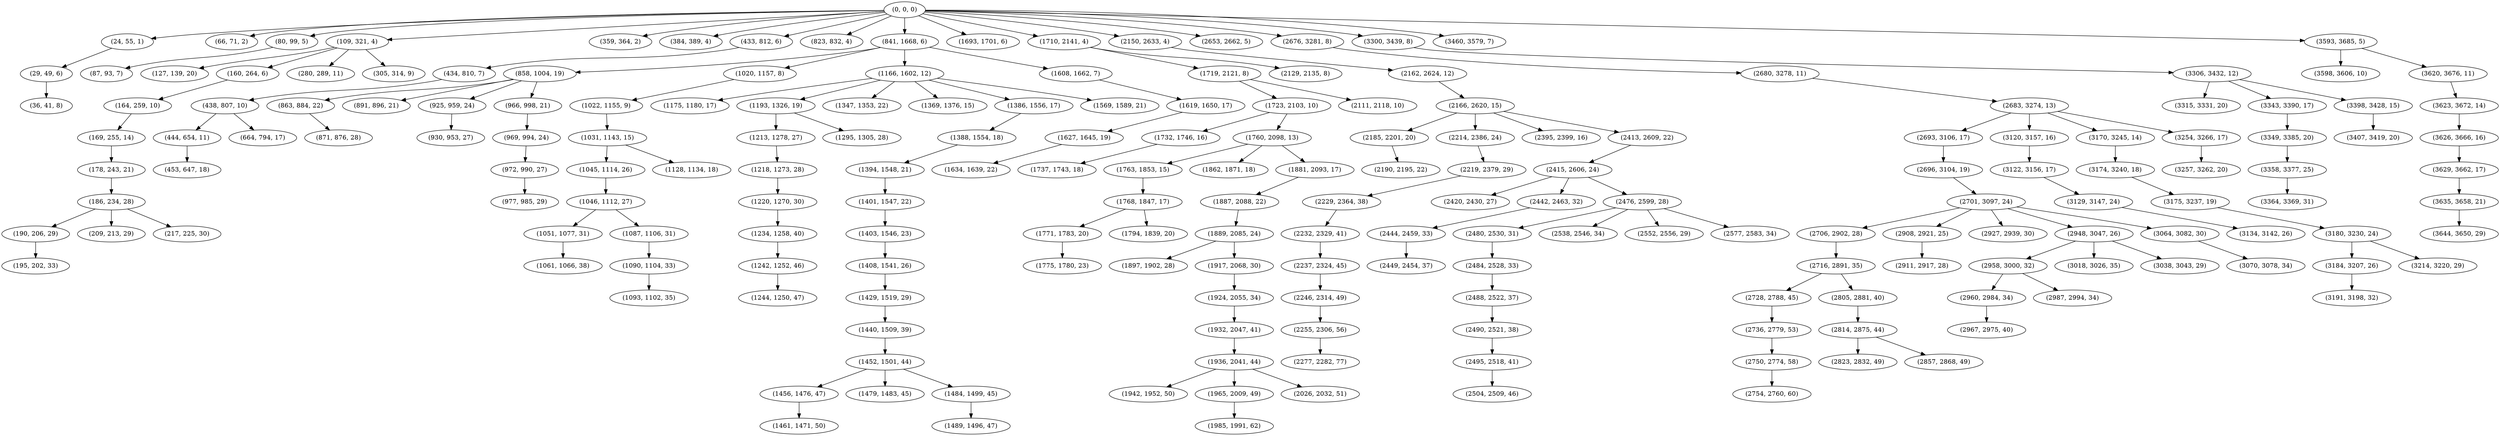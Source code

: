 digraph tree {
    "(0, 0, 0)";
    "(24, 55, 1)";
    "(29, 49, 6)";
    "(36, 41, 8)";
    "(66, 71, 2)";
    "(80, 99, 5)";
    "(87, 93, 7)";
    "(109, 321, 4)";
    "(127, 139, 20)";
    "(160, 264, 6)";
    "(164, 259, 10)";
    "(169, 255, 14)";
    "(178, 243, 21)";
    "(186, 234, 28)";
    "(190, 206, 29)";
    "(195, 202, 33)";
    "(209, 213, 29)";
    "(217, 225, 30)";
    "(280, 289, 11)";
    "(305, 314, 9)";
    "(359, 364, 2)";
    "(384, 389, 4)";
    "(433, 812, 6)";
    "(434, 810, 7)";
    "(438, 807, 10)";
    "(444, 654, 11)";
    "(453, 647, 18)";
    "(664, 794, 17)";
    "(823, 832, 4)";
    "(841, 1668, 6)";
    "(858, 1004, 19)";
    "(863, 884, 22)";
    "(871, 876, 28)";
    "(891, 896, 21)";
    "(925, 959, 24)";
    "(930, 953, 27)";
    "(966, 998, 21)";
    "(969, 994, 24)";
    "(972, 990, 27)";
    "(977, 985, 29)";
    "(1020, 1157, 8)";
    "(1022, 1155, 9)";
    "(1031, 1143, 15)";
    "(1045, 1114, 26)";
    "(1046, 1112, 27)";
    "(1051, 1077, 31)";
    "(1061, 1066, 38)";
    "(1087, 1106, 31)";
    "(1090, 1104, 33)";
    "(1093, 1102, 35)";
    "(1128, 1134, 18)";
    "(1166, 1602, 12)";
    "(1175, 1180, 17)";
    "(1193, 1326, 19)";
    "(1213, 1278, 27)";
    "(1218, 1273, 28)";
    "(1220, 1270, 30)";
    "(1234, 1258, 40)";
    "(1242, 1252, 46)";
    "(1244, 1250, 47)";
    "(1295, 1305, 28)";
    "(1347, 1353, 22)";
    "(1369, 1376, 15)";
    "(1386, 1556, 17)";
    "(1388, 1554, 18)";
    "(1394, 1548, 21)";
    "(1401, 1547, 22)";
    "(1403, 1546, 23)";
    "(1408, 1541, 26)";
    "(1429, 1519, 29)";
    "(1440, 1509, 39)";
    "(1452, 1501, 44)";
    "(1456, 1476, 47)";
    "(1461, 1471, 50)";
    "(1479, 1483, 45)";
    "(1484, 1499, 45)";
    "(1489, 1496, 47)";
    "(1569, 1589, 21)";
    "(1608, 1662, 7)";
    "(1619, 1650, 17)";
    "(1627, 1645, 19)";
    "(1634, 1639, 22)";
    "(1693, 1701, 6)";
    "(1710, 2141, 4)";
    "(1719, 2121, 8)";
    "(1723, 2103, 10)";
    "(1732, 1746, 16)";
    "(1737, 1743, 18)";
    "(1760, 2098, 13)";
    "(1763, 1853, 15)";
    "(1768, 1847, 17)";
    "(1771, 1783, 20)";
    "(1775, 1780, 23)";
    "(1794, 1839, 20)";
    "(1862, 1871, 18)";
    "(1881, 2093, 17)";
    "(1887, 2088, 22)";
    "(1889, 2085, 24)";
    "(1897, 1902, 28)";
    "(1917, 2068, 30)";
    "(1924, 2055, 34)";
    "(1932, 2047, 41)";
    "(1936, 2041, 44)";
    "(1942, 1952, 50)";
    "(1965, 2009, 49)";
    "(1985, 1991, 62)";
    "(2026, 2032, 51)";
    "(2111, 2118, 10)";
    "(2129, 2135, 8)";
    "(2150, 2633, 4)";
    "(2162, 2624, 12)";
    "(2166, 2620, 15)";
    "(2185, 2201, 20)";
    "(2190, 2195, 22)";
    "(2214, 2386, 24)";
    "(2219, 2379, 29)";
    "(2229, 2364, 38)";
    "(2232, 2329, 41)";
    "(2237, 2324, 45)";
    "(2246, 2314, 49)";
    "(2255, 2306, 56)";
    "(2277, 2282, 77)";
    "(2395, 2399, 16)";
    "(2413, 2609, 22)";
    "(2415, 2606, 24)";
    "(2420, 2430, 27)";
    "(2442, 2463, 32)";
    "(2444, 2459, 33)";
    "(2449, 2454, 37)";
    "(2476, 2599, 28)";
    "(2480, 2530, 31)";
    "(2484, 2528, 33)";
    "(2488, 2522, 37)";
    "(2490, 2521, 38)";
    "(2495, 2518, 41)";
    "(2504, 2509, 46)";
    "(2538, 2546, 34)";
    "(2552, 2556, 29)";
    "(2577, 2583, 34)";
    "(2653, 2662, 5)";
    "(2676, 3281, 8)";
    "(2680, 3278, 11)";
    "(2683, 3274, 13)";
    "(2693, 3106, 17)";
    "(2696, 3104, 19)";
    "(2701, 3097, 24)";
    "(2706, 2902, 28)";
    "(2716, 2891, 35)";
    "(2728, 2788, 45)";
    "(2736, 2779, 53)";
    "(2750, 2774, 58)";
    "(2754, 2760, 60)";
    "(2805, 2881, 40)";
    "(2814, 2875, 44)";
    "(2823, 2832, 49)";
    "(2857, 2868, 49)";
    "(2908, 2921, 25)";
    "(2911, 2917, 28)";
    "(2927, 2939, 30)";
    "(2948, 3047, 26)";
    "(2958, 3000, 32)";
    "(2960, 2984, 34)";
    "(2967, 2975, 40)";
    "(2987, 2994, 34)";
    "(3018, 3026, 35)";
    "(3038, 3043, 29)";
    "(3064, 3082, 30)";
    "(3070, 3078, 34)";
    "(3120, 3157, 16)";
    "(3122, 3156, 17)";
    "(3129, 3147, 24)";
    "(3134, 3142, 26)";
    "(3170, 3245, 14)";
    "(3174, 3240, 18)";
    "(3175, 3237, 19)";
    "(3180, 3230, 24)";
    "(3184, 3207, 26)";
    "(3191, 3198, 32)";
    "(3214, 3220, 29)";
    "(3254, 3266, 17)";
    "(3257, 3262, 20)";
    "(3300, 3439, 8)";
    "(3306, 3432, 12)";
    "(3315, 3331, 20)";
    "(3343, 3390, 17)";
    "(3349, 3385, 20)";
    "(3358, 3377, 25)";
    "(3364, 3369, 31)";
    "(3398, 3428, 15)";
    "(3407, 3419, 20)";
    "(3460, 3579, 7)";
    "(3593, 3685, 5)";
    "(3598, 3606, 10)";
    "(3620, 3676, 11)";
    "(3623, 3672, 14)";
    "(3626, 3666, 16)";
    "(3629, 3662, 17)";
    "(3635, 3658, 21)";
    "(3644, 3650, 29)";
    "(0, 0, 0)" -> "(24, 55, 1)";
    "(0, 0, 0)" -> "(66, 71, 2)";
    "(0, 0, 0)" -> "(80, 99, 5)";
    "(0, 0, 0)" -> "(109, 321, 4)";
    "(0, 0, 0)" -> "(359, 364, 2)";
    "(0, 0, 0)" -> "(384, 389, 4)";
    "(0, 0, 0)" -> "(433, 812, 6)";
    "(0, 0, 0)" -> "(823, 832, 4)";
    "(0, 0, 0)" -> "(841, 1668, 6)";
    "(0, 0, 0)" -> "(1693, 1701, 6)";
    "(0, 0, 0)" -> "(1710, 2141, 4)";
    "(0, 0, 0)" -> "(2150, 2633, 4)";
    "(0, 0, 0)" -> "(2653, 2662, 5)";
    "(0, 0, 0)" -> "(2676, 3281, 8)";
    "(0, 0, 0)" -> "(3300, 3439, 8)";
    "(0, 0, 0)" -> "(3460, 3579, 7)";
    "(0, 0, 0)" -> "(3593, 3685, 5)";
    "(24, 55, 1)" -> "(29, 49, 6)";
    "(29, 49, 6)" -> "(36, 41, 8)";
    "(80, 99, 5)" -> "(87, 93, 7)";
    "(109, 321, 4)" -> "(127, 139, 20)";
    "(109, 321, 4)" -> "(160, 264, 6)";
    "(109, 321, 4)" -> "(280, 289, 11)";
    "(109, 321, 4)" -> "(305, 314, 9)";
    "(160, 264, 6)" -> "(164, 259, 10)";
    "(164, 259, 10)" -> "(169, 255, 14)";
    "(169, 255, 14)" -> "(178, 243, 21)";
    "(178, 243, 21)" -> "(186, 234, 28)";
    "(186, 234, 28)" -> "(190, 206, 29)";
    "(186, 234, 28)" -> "(209, 213, 29)";
    "(186, 234, 28)" -> "(217, 225, 30)";
    "(190, 206, 29)" -> "(195, 202, 33)";
    "(433, 812, 6)" -> "(434, 810, 7)";
    "(434, 810, 7)" -> "(438, 807, 10)";
    "(438, 807, 10)" -> "(444, 654, 11)";
    "(438, 807, 10)" -> "(664, 794, 17)";
    "(444, 654, 11)" -> "(453, 647, 18)";
    "(841, 1668, 6)" -> "(858, 1004, 19)";
    "(841, 1668, 6)" -> "(1020, 1157, 8)";
    "(841, 1668, 6)" -> "(1166, 1602, 12)";
    "(841, 1668, 6)" -> "(1608, 1662, 7)";
    "(858, 1004, 19)" -> "(863, 884, 22)";
    "(858, 1004, 19)" -> "(891, 896, 21)";
    "(858, 1004, 19)" -> "(925, 959, 24)";
    "(858, 1004, 19)" -> "(966, 998, 21)";
    "(863, 884, 22)" -> "(871, 876, 28)";
    "(925, 959, 24)" -> "(930, 953, 27)";
    "(966, 998, 21)" -> "(969, 994, 24)";
    "(969, 994, 24)" -> "(972, 990, 27)";
    "(972, 990, 27)" -> "(977, 985, 29)";
    "(1020, 1157, 8)" -> "(1022, 1155, 9)";
    "(1022, 1155, 9)" -> "(1031, 1143, 15)";
    "(1031, 1143, 15)" -> "(1045, 1114, 26)";
    "(1031, 1143, 15)" -> "(1128, 1134, 18)";
    "(1045, 1114, 26)" -> "(1046, 1112, 27)";
    "(1046, 1112, 27)" -> "(1051, 1077, 31)";
    "(1046, 1112, 27)" -> "(1087, 1106, 31)";
    "(1051, 1077, 31)" -> "(1061, 1066, 38)";
    "(1087, 1106, 31)" -> "(1090, 1104, 33)";
    "(1090, 1104, 33)" -> "(1093, 1102, 35)";
    "(1166, 1602, 12)" -> "(1175, 1180, 17)";
    "(1166, 1602, 12)" -> "(1193, 1326, 19)";
    "(1166, 1602, 12)" -> "(1347, 1353, 22)";
    "(1166, 1602, 12)" -> "(1369, 1376, 15)";
    "(1166, 1602, 12)" -> "(1386, 1556, 17)";
    "(1166, 1602, 12)" -> "(1569, 1589, 21)";
    "(1193, 1326, 19)" -> "(1213, 1278, 27)";
    "(1193, 1326, 19)" -> "(1295, 1305, 28)";
    "(1213, 1278, 27)" -> "(1218, 1273, 28)";
    "(1218, 1273, 28)" -> "(1220, 1270, 30)";
    "(1220, 1270, 30)" -> "(1234, 1258, 40)";
    "(1234, 1258, 40)" -> "(1242, 1252, 46)";
    "(1242, 1252, 46)" -> "(1244, 1250, 47)";
    "(1386, 1556, 17)" -> "(1388, 1554, 18)";
    "(1388, 1554, 18)" -> "(1394, 1548, 21)";
    "(1394, 1548, 21)" -> "(1401, 1547, 22)";
    "(1401, 1547, 22)" -> "(1403, 1546, 23)";
    "(1403, 1546, 23)" -> "(1408, 1541, 26)";
    "(1408, 1541, 26)" -> "(1429, 1519, 29)";
    "(1429, 1519, 29)" -> "(1440, 1509, 39)";
    "(1440, 1509, 39)" -> "(1452, 1501, 44)";
    "(1452, 1501, 44)" -> "(1456, 1476, 47)";
    "(1452, 1501, 44)" -> "(1479, 1483, 45)";
    "(1452, 1501, 44)" -> "(1484, 1499, 45)";
    "(1456, 1476, 47)" -> "(1461, 1471, 50)";
    "(1484, 1499, 45)" -> "(1489, 1496, 47)";
    "(1608, 1662, 7)" -> "(1619, 1650, 17)";
    "(1619, 1650, 17)" -> "(1627, 1645, 19)";
    "(1627, 1645, 19)" -> "(1634, 1639, 22)";
    "(1710, 2141, 4)" -> "(1719, 2121, 8)";
    "(1710, 2141, 4)" -> "(2129, 2135, 8)";
    "(1719, 2121, 8)" -> "(1723, 2103, 10)";
    "(1719, 2121, 8)" -> "(2111, 2118, 10)";
    "(1723, 2103, 10)" -> "(1732, 1746, 16)";
    "(1723, 2103, 10)" -> "(1760, 2098, 13)";
    "(1732, 1746, 16)" -> "(1737, 1743, 18)";
    "(1760, 2098, 13)" -> "(1763, 1853, 15)";
    "(1760, 2098, 13)" -> "(1862, 1871, 18)";
    "(1760, 2098, 13)" -> "(1881, 2093, 17)";
    "(1763, 1853, 15)" -> "(1768, 1847, 17)";
    "(1768, 1847, 17)" -> "(1771, 1783, 20)";
    "(1768, 1847, 17)" -> "(1794, 1839, 20)";
    "(1771, 1783, 20)" -> "(1775, 1780, 23)";
    "(1881, 2093, 17)" -> "(1887, 2088, 22)";
    "(1887, 2088, 22)" -> "(1889, 2085, 24)";
    "(1889, 2085, 24)" -> "(1897, 1902, 28)";
    "(1889, 2085, 24)" -> "(1917, 2068, 30)";
    "(1917, 2068, 30)" -> "(1924, 2055, 34)";
    "(1924, 2055, 34)" -> "(1932, 2047, 41)";
    "(1932, 2047, 41)" -> "(1936, 2041, 44)";
    "(1936, 2041, 44)" -> "(1942, 1952, 50)";
    "(1936, 2041, 44)" -> "(1965, 2009, 49)";
    "(1936, 2041, 44)" -> "(2026, 2032, 51)";
    "(1965, 2009, 49)" -> "(1985, 1991, 62)";
    "(2150, 2633, 4)" -> "(2162, 2624, 12)";
    "(2162, 2624, 12)" -> "(2166, 2620, 15)";
    "(2166, 2620, 15)" -> "(2185, 2201, 20)";
    "(2166, 2620, 15)" -> "(2214, 2386, 24)";
    "(2166, 2620, 15)" -> "(2395, 2399, 16)";
    "(2166, 2620, 15)" -> "(2413, 2609, 22)";
    "(2185, 2201, 20)" -> "(2190, 2195, 22)";
    "(2214, 2386, 24)" -> "(2219, 2379, 29)";
    "(2219, 2379, 29)" -> "(2229, 2364, 38)";
    "(2229, 2364, 38)" -> "(2232, 2329, 41)";
    "(2232, 2329, 41)" -> "(2237, 2324, 45)";
    "(2237, 2324, 45)" -> "(2246, 2314, 49)";
    "(2246, 2314, 49)" -> "(2255, 2306, 56)";
    "(2255, 2306, 56)" -> "(2277, 2282, 77)";
    "(2413, 2609, 22)" -> "(2415, 2606, 24)";
    "(2415, 2606, 24)" -> "(2420, 2430, 27)";
    "(2415, 2606, 24)" -> "(2442, 2463, 32)";
    "(2415, 2606, 24)" -> "(2476, 2599, 28)";
    "(2442, 2463, 32)" -> "(2444, 2459, 33)";
    "(2444, 2459, 33)" -> "(2449, 2454, 37)";
    "(2476, 2599, 28)" -> "(2480, 2530, 31)";
    "(2476, 2599, 28)" -> "(2538, 2546, 34)";
    "(2476, 2599, 28)" -> "(2552, 2556, 29)";
    "(2476, 2599, 28)" -> "(2577, 2583, 34)";
    "(2480, 2530, 31)" -> "(2484, 2528, 33)";
    "(2484, 2528, 33)" -> "(2488, 2522, 37)";
    "(2488, 2522, 37)" -> "(2490, 2521, 38)";
    "(2490, 2521, 38)" -> "(2495, 2518, 41)";
    "(2495, 2518, 41)" -> "(2504, 2509, 46)";
    "(2676, 3281, 8)" -> "(2680, 3278, 11)";
    "(2680, 3278, 11)" -> "(2683, 3274, 13)";
    "(2683, 3274, 13)" -> "(2693, 3106, 17)";
    "(2683, 3274, 13)" -> "(3120, 3157, 16)";
    "(2683, 3274, 13)" -> "(3170, 3245, 14)";
    "(2683, 3274, 13)" -> "(3254, 3266, 17)";
    "(2693, 3106, 17)" -> "(2696, 3104, 19)";
    "(2696, 3104, 19)" -> "(2701, 3097, 24)";
    "(2701, 3097, 24)" -> "(2706, 2902, 28)";
    "(2701, 3097, 24)" -> "(2908, 2921, 25)";
    "(2701, 3097, 24)" -> "(2927, 2939, 30)";
    "(2701, 3097, 24)" -> "(2948, 3047, 26)";
    "(2701, 3097, 24)" -> "(3064, 3082, 30)";
    "(2706, 2902, 28)" -> "(2716, 2891, 35)";
    "(2716, 2891, 35)" -> "(2728, 2788, 45)";
    "(2716, 2891, 35)" -> "(2805, 2881, 40)";
    "(2728, 2788, 45)" -> "(2736, 2779, 53)";
    "(2736, 2779, 53)" -> "(2750, 2774, 58)";
    "(2750, 2774, 58)" -> "(2754, 2760, 60)";
    "(2805, 2881, 40)" -> "(2814, 2875, 44)";
    "(2814, 2875, 44)" -> "(2823, 2832, 49)";
    "(2814, 2875, 44)" -> "(2857, 2868, 49)";
    "(2908, 2921, 25)" -> "(2911, 2917, 28)";
    "(2948, 3047, 26)" -> "(2958, 3000, 32)";
    "(2948, 3047, 26)" -> "(3018, 3026, 35)";
    "(2948, 3047, 26)" -> "(3038, 3043, 29)";
    "(2958, 3000, 32)" -> "(2960, 2984, 34)";
    "(2958, 3000, 32)" -> "(2987, 2994, 34)";
    "(2960, 2984, 34)" -> "(2967, 2975, 40)";
    "(3064, 3082, 30)" -> "(3070, 3078, 34)";
    "(3120, 3157, 16)" -> "(3122, 3156, 17)";
    "(3122, 3156, 17)" -> "(3129, 3147, 24)";
    "(3129, 3147, 24)" -> "(3134, 3142, 26)";
    "(3170, 3245, 14)" -> "(3174, 3240, 18)";
    "(3174, 3240, 18)" -> "(3175, 3237, 19)";
    "(3175, 3237, 19)" -> "(3180, 3230, 24)";
    "(3180, 3230, 24)" -> "(3184, 3207, 26)";
    "(3180, 3230, 24)" -> "(3214, 3220, 29)";
    "(3184, 3207, 26)" -> "(3191, 3198, 32)";
    "(3254, 3266, 17)" -> "(3257, 3262, 20)";
    "(3300, 3439, 8)" -> "(3306, 3432, 12)";
    "(3306, 3432, 12)" -> "(3315, 3331, 20)";
    "(3306, 3432, 12)" -> "(3343, 3390, 17)";
    "(3306, 3432, 12)" -> "(3398, 3428, 15)";
    "(3343, 3390, 17)" -> "(3349, 3385, 20)";
    "(3349, 3385, 20)" -> "(3358, 3377, 25)";
    "(3358, 3377, 25)" -> "(3364, 3369, 31)";
    "(3398, 3428, 15)" -> "(3407, 3419, 20)";
    "(3593, 3685, 5)" -> "(3598, 3606, 10)";
    "(3593, 3685, 5)" -> "(3620, 3676, 11)";
    "(3620, 3676, 11)" -> "(3623, 3672, 14)";
    "(3623, 3672, 14)" -> "(3626, 3666, 16)";
    "(3626, 3666, 16)" -> "(3629, 3662, 17)";
    "(3629, 3662, 17)" -> "(3635, 3658, 21)";
    "(3635, 3658, 21)" -> "(3644, 3650, 29)";
}

